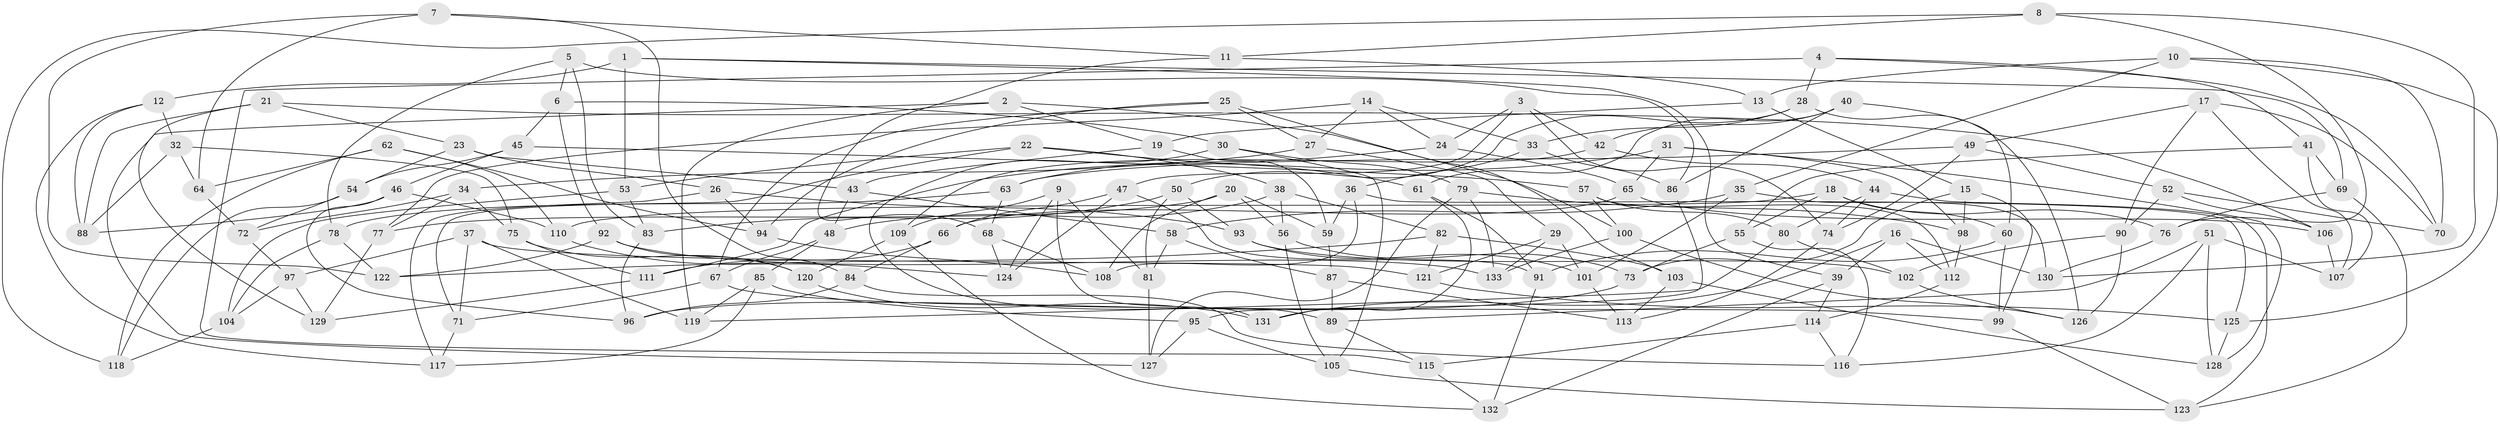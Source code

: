 // coarse degree distribution, {4: 0.7419354838709677, 6: 0.021505376344086023, 3: 0.053763440860215055, 10: 0.021505376344086023, 5: 0.06451612903225806, 11: 0.010752688172043012, 9: 0.021505376344086023, 7: 0.043010752688172046, 8: 0.021505376344086023}
// Generated by graph-tools (version 1.1) at 2025/01/03/04/25 22:01:21]
// undirected, 133 vertices, 266 edges
graph export_dot {
graph [start="1"]
  node [color=gray90,style=filled];
  1;
  2;
  3;
  4;
  5;
  6;
  7;
  8;
  9;
  10;
  11;
  12;
  13;
  14;
  15;
  16;
  17;
  18;
  19;
  20;
  21;
  22;
  23;
  24;
  25;
  26;
  27;
  28;
  29;
  30;
  31;
  32;
  33;
  34;
  35;
  36;
  37;
  38;
  39;
  40;
  41;
  42;
  43;
  44;
  45;
  46;
  47;
  48;
  49;
  50;
  51;
  52;
  53;
  54;
  55;
  56;
  57;
  58;
  59;
  60;
  61;
  62;
  63;
  64;
  65;
  66;
  67;
  68;
  69;
  70;
  71;
  72;
  73;
  74;
  75;
  76;
  77;
  78;
  79;
  80;
  81;
  82;
  83;
  84;
  85;
  86;
  87;
  88;
  89;
  90;
  91;
  92;
  93;
  94;
  95;
  96;
  97;
  98;
  99;
  100;
  101;
  102;
  103;
  104;
  105;
  106;
  107;
  108;
  109;
  110;
  111;
  112;
  113;
  114;
  115;
  116;
  117;
  118;
  119;
  120;
  121;
  122;
  123;
  124;
  125;
  126;
  127;
  128;
  129;
  130;
  131;
  132;
  133;
  1 -- 12;
  1 -- 53;
  1 -- 69;
  1 -- 39;
  2 -- 19;
  2 -- 100;
  2 -- 119;
  2 -- 129;
  3 -- 42;
  3 -- 47;
  3 -- 74;
  3 -- 24;
  4 -- 41;
  4 -- 28;
  4 -- 70;
  4 -- 115;
  5 -- 6;
  5 -- 86;
  5 -- 83;
  5 -- 78;
  6 -- 45;
  6 -- 30;
  6 -- 92;
  7 -- 84;
  7 -- 122;
  7 -- 11;
  7 -- 64;
  8 -- 76;
  8 -- 11;
  8 -- 130;
  8 -- 118;
  9 -- 131;
  9 -- 109;
  9 -- 81;
  9 -- 124;
  10 -- 35;
  10 -- 125;
  10 -- 13;
  10 -- 70;
  11 -- 13;
  11 -- 68;
  12 -- 117;
  12 -- 88;
  12 -- 32;
  13 -- 15;
  13 -- 19;
  14 -- 27;
  14 -- 77;
  14 -- 24;
  14 -- 33;
  15 -- 73;
  15 -- 99;
  15 -- 98;
  16 -- 39;
  16 -- 112;
  16 -- 130;
  16 -- 131;
  17 -- 70;
  17 -- 90;
  17 -- 49;
  17 -- 107;
  18 -- 76;
  18 -- 110;
  18 -- 55;
  18 -- 60;
  19 -- 59;
  19 -- 43;
  20 -- 56;
  20 -- 77;
  20 -- 108;
  20 -- 59;
  21 -- 127;
  21 -- 23;
  21 -- 106;
  21 -- 88;
  22 -- 71;
  22 -- 38;
  22 -- 53;
  22 -- 61;
  23 -- 54;
  23 -- 26;
  23 -- 43;
  24 -- 65;
  24 -- 63;
  25 -- 67;
  25 -- 103;
  25 -- 27;
  25 -- 94;
  26 -- 94;
  26 -- 93;
  26 -- 117;
  27 -- 29;
  27 -- 34;
  28 -- 33;
  28 -- 50;
  28 -- 126;
  29 -- 121;
  29 -- 133;
  29 -- 101;
  30 -- 105;
  30 -- 79;
  30 -- 89;
  31 -- 128;
  31 -- 98;
  31 -- 111;
  31 -- 65;
  32 -- 75;
  32 -- 64;
  32 -- 88;
  33 -- 86;
  33 -- 36;
  34 -- 77;
  34 -- 72;
  34 -- 75;
  35 -- 58;
  35 -- 101;
  35 -- 130;
  36 -- 125;
  36 -- 59;
  36 -- 108;
  37 -- 119;
  37 -- 97;
  37 -- 121;
  37 -- 71;
  38 -- 48;
  38 -- 82;
  38 -- 56;
  39 -- 114;
  39 -- 132;
  40 -- 60;
  40 -- 86;
  40 -- 42;
  40 -- 61;
  41 -- 69;
  41 -- 107;
  41 -- 55;
  42 -- 44;
  42 -- 109;
  43 -- 48;
  43 -- 58;
  44 -- 80;
  44 -- 74;
  44 -- 123;
  45 -- 46;
  45 -- 57;
  45 -- 54;
  46 -- 96;
  46 -- 110;
  46 -- 88;
  47 -- 66;
  47 -- 124;
  47 -- 91;
  48 -- 85;
  48 -- 67;
  49 -- 74;
  49 -- 63;
  49 -- 52;
  50 -- 83;
  50 -- 93;
  50 -- 81;
  51 -- 116;
  51 -- 107;
  51 -- 89;
  51 -- 128;
  52 -- 90;
  52 -- 70;
  52 -- 106;
  53 -- 104;
  53 -- 83;
  54 -- 72;
  54 -- 118;
  55 -- 73;
  55 -- 116;
  56 -- 105;
  56 -- 73;
  57 -- 112;
  57 -- 100;
  57 -- 80;
  58 -- 87;
  58 -- 81;
  59 -- 87;
  60 -- 91;
  60 -- 99;
  61 -- 91;
  61 -- 131;
  62 -- 64;
  62 -- 118;
  62 -- 94;
  62 -- 110;
  63 -- 68;
  63 -- 78;
  64 -- 72;
  65 -- 66;
  65 -- 106;
  66 -- 84;
  66 -- 111;
  67 -- 99;
  67 -- 71;
  68 -- 108;
  68 -- 124;
  69 -- 123;
  69 -- 76;
  71 -- 117;
  72 -- 97;
  73 -- 96;
  74 -- 113;
  75 -- 120;
  75 -- 111;
  76 -- 130;
  77 -- 129;
  78 -- 104;
  78 -- 122;
  79 -- 133;
  79 -- 98;
  79 -- 127;
  80 -- 102;
  80 -- 119;
  81 -- 127;
  82 -- 122;
  82 -- 103;
  82 -- 121;
  83 -- 96;
  84 -- 96;
  84 -- 116;
  85 -- 95;
  85 -- 117;
  85 -- 119;
  86 -- 95;
  87 -- 89;
  87 -- 113;
  89 -- 115;
  90 -- 102;
  90 -- 126;
  91 -- 132;
  92 -- 120;
  92 -- 133;
  92 -- 122;
  93 -- 101;
  93 -- 102;
  94 -- 108;
  95 -- 105;
  95 -- 127;
  97 -- 129;
  97 -- 104;
  98 -- 112;
  99 -- 123;
  100 -- 126;
  100 -- 133;
  101 -- 113;
  102 -- 126;
  103 -- 128;
  103 -- 113;
  104 -- 118;
  105 -- 123;
  106 -- 107;
  109 -- 132;
  109 -- 120;
  110 -- 124;
  111 -- 129;
  112 -- 114;
  114 -- 116;
  114 -- 115;
  115 -- 132;
  120 -- 131;
  121 -- 125;
  125 -- 128;
}
